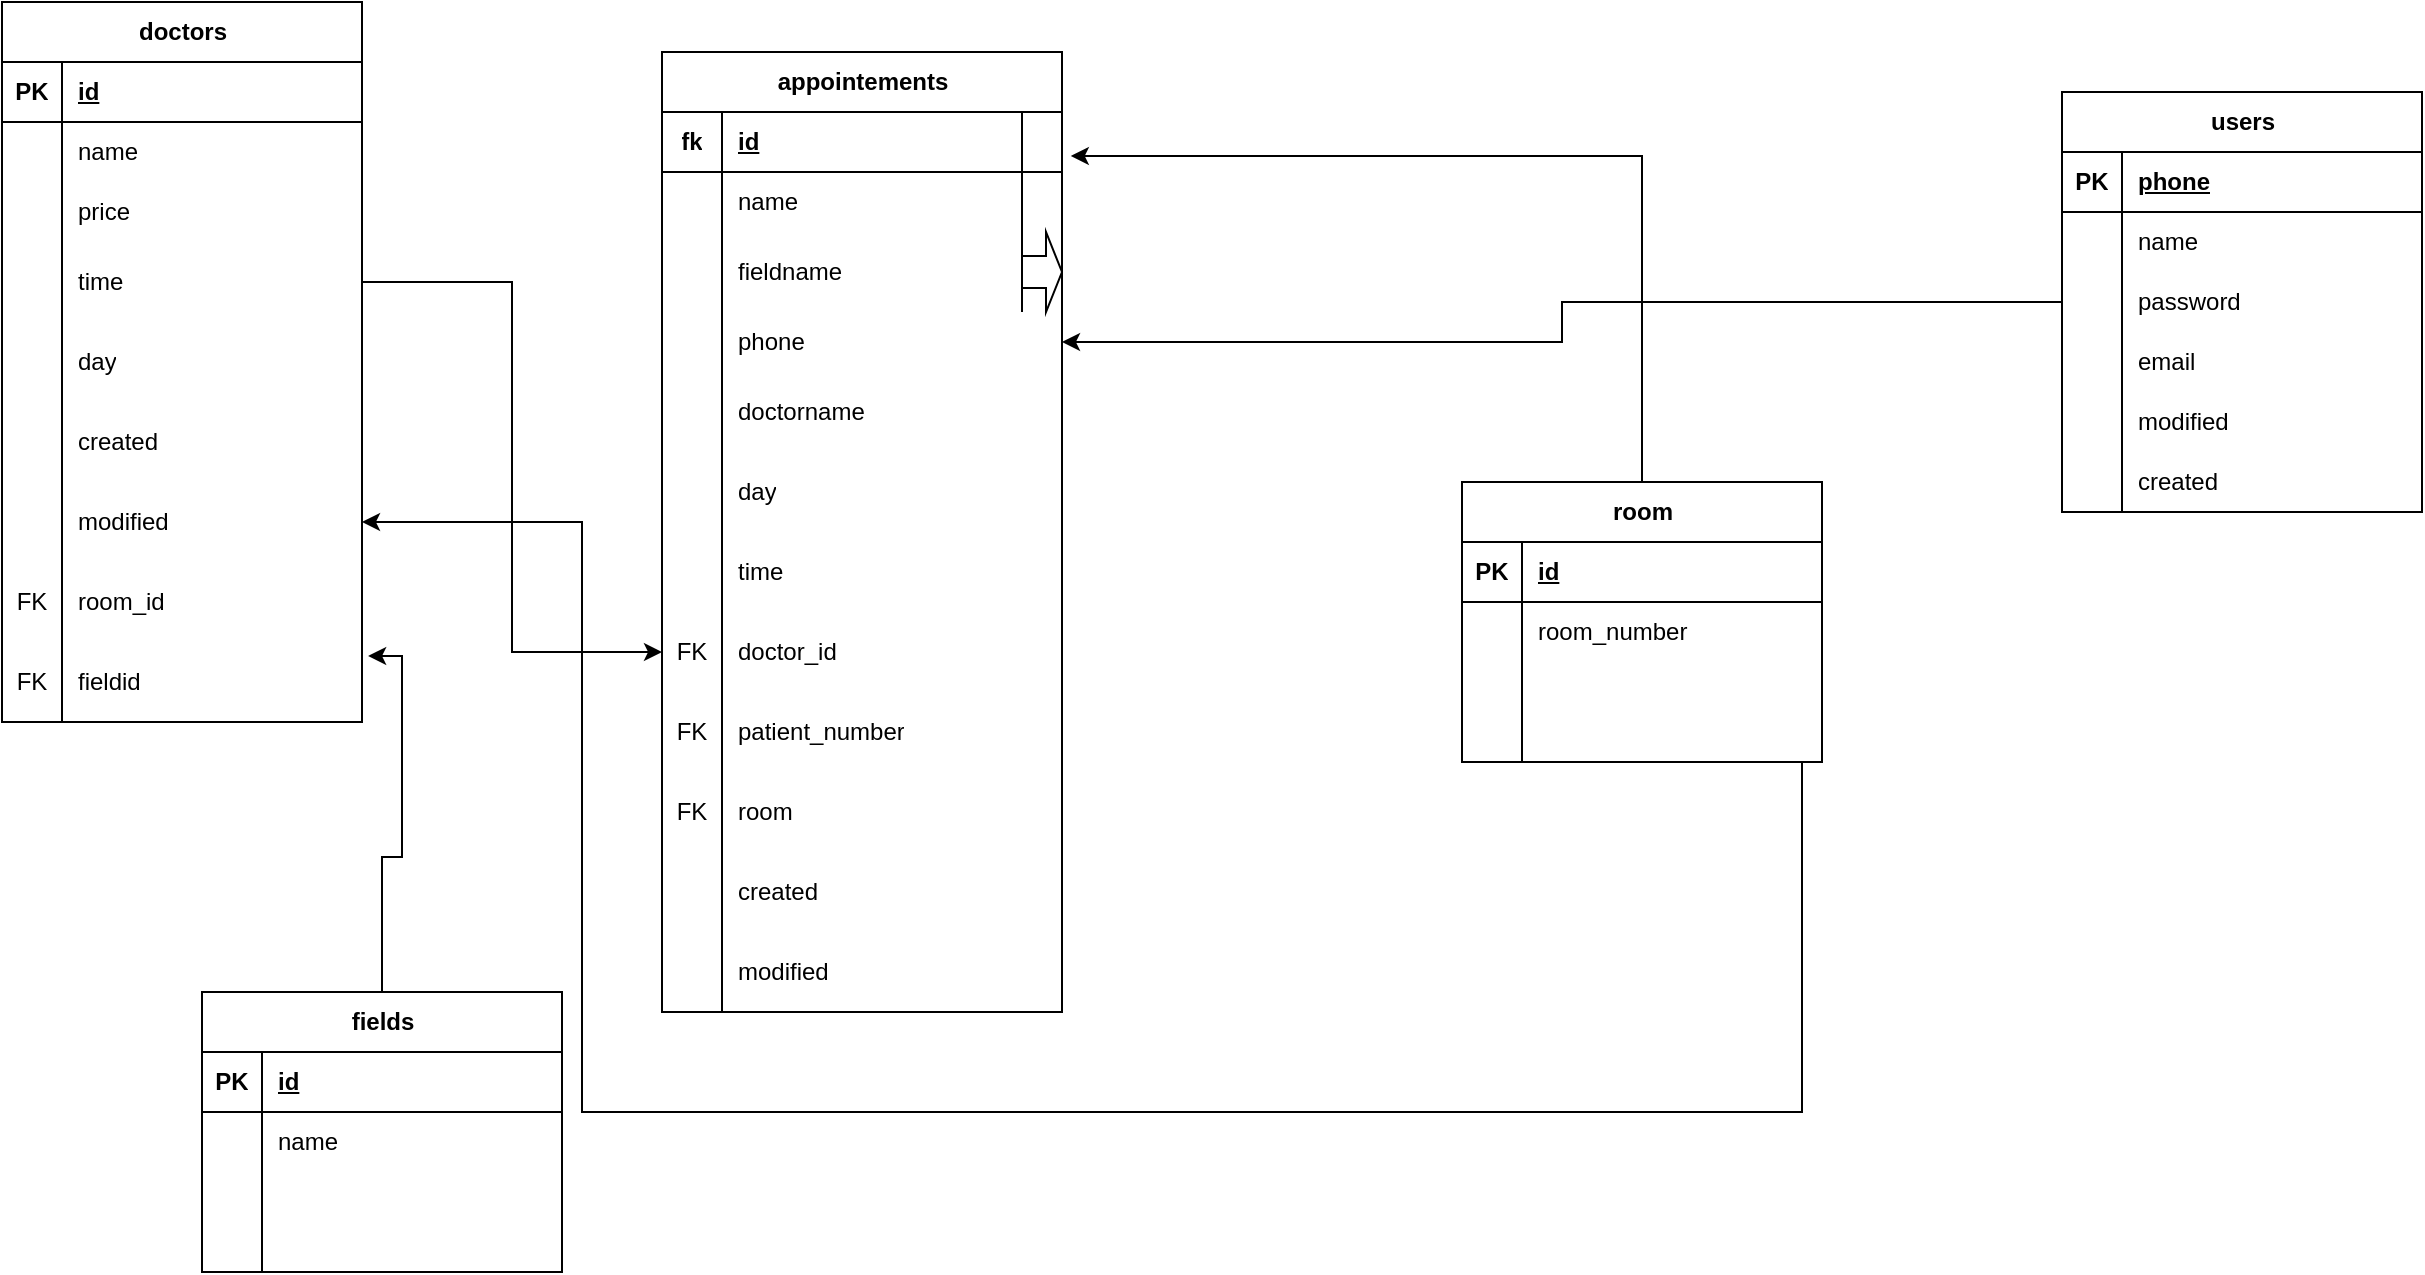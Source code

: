 <mxfile version="21.3.5" type="device">
  <diagram name="Page-1" id="BPFgBvU5uciSGNCUeT15">
    <mxGraphModel dx="2284" dy="792" grid="1" gridSize="10" guides="1" tooltips="1" connect="1" arrows="1" fold="1" page="1" pageScale="1" pageWidth="850" pageHeight="1100" math="0" shadow="0">
      <root>
        <mxCell id="0" />
        <mxCell id="1" parent="0" />
        <mxCell id="heOMLZ1UUDlmrcB64aW4-90" value="doctors" style="shape=table;startSize=30;container=1;collapsible=1;childLayout=tableLayout;fixedRows=1;rowLines=0;fontStyle=1;align=center;resizeLast=1;html=1;" parent="1" vertex="1">
          <mxGeometry x="-100" y="45" width="180" height="360" as="geometry" />
        </mxCell>
        <mxCell id="heOMLZ1UUDlmrcB64aW4-91" value="" style="shape=tableRow;horizontal=0;startSize=0;swimlaneHead=0;swimlaneBody=0;fillColor=none;collapsible=0;dropTarget=0;points=[[0,0.5],[1,0.5]];portConstraint=eastwest;top=0;left=0;right=0;bottom=1;" parent="heOMLZ1UUDlmrcB64aW4-90" vertex="1">
          <mxGeometry y="30" width="180" height="30" as="geometry" />
        </mxCell>
        <mxCell id="heOMLZ1UUDlmrcB64aW4-92" value="PK" style="shape=partialRectangle;connectable=0;fillColor=none;top=0;left=0;bottom=0;right=0;fontStyle=1;overflow=hidden;whiteSpace=wrap;html=1;" parent="heOMLZ1UUDlmrcB64aW4-91" vertex="1">
          <mxGeometry width="30" height="30" as="geometry">
            <mxRectangle width="30" height="30" as="alternateBounds" />
          </mxGeometry>
        </mxCell>
        <mxCell id="heOMLZ1UUDlmrcB64aW4-93" value="id" style="shape=partialRectangle;connectable=0;fillColor=none;top=0;left=0;bottom=0;right=0;align=left;spacingLeft=6;fontStyle=5;overflow=hidden;whiteSpace=wrap;html=1;" parent="heOMLZ1UUDlmrcB64aW4-91" vertex="1">
          <mxGeometry x="30" width="150" height="30" as="geometry">
            <mxRectangle width="150" height="30" as="alternateBounds" />
          </mxGeometry>
        </mxCell>
        <mxCell id="heOMLZ1UUDlmrcB64aW4-94" value="" style="shape=tableRow;horizontal=0;startSize=0;swimlaneHead=0;swimlaneBody=0;fillColor=none;collapsible=0;dropTarget=0;points=[[0,0.5],[1,0.5]];portConstraint=eastwest;top=0;left=0;right=0;bottom=0;" parent="heOMLZ1UUDlmrcB64aW4-90" vertex="1">
          <mxGeometry y="60" width="180" height="30" as="geometry" />
        </mxCell>
        <mxCell id="heOMLZ1UUDlmrcB64aW4-95" value="" style="shape=partialRectangle;connectable=0;fillColor=none;top=0;left=0;bottom=0;right=0;editable=1;overflow=hidden;whiteSpace=wrap;html=1;" parent="heOMLZ1UUDlmrcB64aW4-94" vertex="1">
          <mxGeometry width="30" height="30" as="geometry">
            <mxRectangle width="30" height="30" as="alternateBounds" />
          </mxGeometry>
        </mxCell>
        <mxCell id="heOMLZ1UUDlmrcB64aW4-96" value="name" style="shape=partialRectangle;connectable=0;fillColor=none;top=0;left=0;bottom=0;right=0;align=left;spacingLeft=6;overflow=hidden;whiteSpace=wrap;html=1;" parent="heOMLZ1UUDlmrcB64aW4-94" vertex="1">
          <mxGeometry x="30" width="150" height="30" as="geometry">
            <mxRectangle width="150" height="30" as="alternateBounds" />
          </mxGeometry>
        </mxCell>
        <mxCell id="heOMLZ1UUDlmrcB64aW4-97" value="" style="shape=tableRow;horizontal=0;startSize=0;swimlaneHead=0;swimlaneBody=0;fillColor=none;collapsible=0;dropTarget=0;points=[[0,0.5],[1,0.5]];portConstraint=eastwest;top=0;left=0;right=0;bottom=0;" parent="heOMLZ1UUDlmrcB64aW4-90" vertex="1">
          <mxGeometry y="90" width="180" height="30" as="geometry" />
        </mxCell>
        <mxCell id="heOMLZ1UUDlmrcB64aW4-98" value="" style="shape=partialRectangle;connectable=0;fillColor=none;top=0;left=0;bottom=0;right=0;editable=1;overflow=hidden;whiteSpace=wrap;html=1;" parent="heOMLZ1UUDlmrcB64aW4-97" vertex="1">
          <mxGeometry width="30" height="30" as="geometry">
            <mxRectangle width="30" height="30" as="alternateBounds" />
          </mxGeometry>
        </mxCell>
        <mxCell id="heOMLZ1UUDlmrcB64aW4-99" value="price" style="shape=partialRectangle;connectable=0;fillColor=none;top=0;left=0;bottom=0;right=0;align=left;spacingLeft=6;overflow=hidden;whiteSpace=wrap;html=1;" parent="heOMLZ1UUDlmrcB64aW4-97" vertex="1">
          <mxGeometry x="30" width="150" height="30" as="geometry">
            <mxRectangle width="150" height="30" as="alternateBounds" />
          </mxGeometry>
        </mxCell>
        <mxCell id="heOMLZ1UUDlmrcB64aW4-103" value="" style="shape=tableRow;horizontal=0;startSize=0;swimlaneHead=0;swimlaneBody=0;fillColor=none;collapsible=0;dropTarget=0;points=[[0,0.5],[1,0.5]];portConstraint=eastwest;top=0;left=0;right=0;bottom=0;" parent="heOMLZ1UUDlmrcB64aW4-90" vertex="1">
          <mxGeometry y="120" width="180" height="40" as="geometry" />
        </mxCell>
        <mxCell id="heOMLZ1UUDlmrcB64aW4-104" value="" style="shape=partialRectangle;connectable=0;fillColor=none;top=0;left=0;bottom=0;right=0;editable=1;overflow=hidden;whiteSpace=wrap;html=1;" parent="heOMLZ1UUDlmrcB64aW4-103" vertex="1">
          <mxGeometry width="30" height="40" as="geometry">
            <mxRectangle width="30" height="40" as="alternateBounds" />
          </mxGeometry>
        </mxCell>
        <mxCell id="heOMLZ1UUDlmrcB64aW4-105" value="time" style="shape=partialRectangle;connectable=0;fillColor=none;top=0;left=0;bottom=0;right=0;align=left;spacingLeft=6;overflow=hidden;whiteSpace=wrap;html=1;" parent="heOMLZ1UUDlmrcB64aW4-103" vertex="1">
          <mxGeometry x="30" width="150" height="40" as="geometry">
            <mxRectangle width="150" height="40" as="alternateBounds" />
          </mxGeometry>
        </mxCell>
        <mxCell id="heOMLZ1UUDlmrcB64aW4-106" value="" style="shape=tableRow;horizontal=0;startSize=0;swimlaneHead=0;swimlaneBody=0;fillColor=none;collapsible=0;dropTarget=0;points=[[0,0.5],[1,0.5]];portConstraint=eastwest;top=0;left=0;right=0;bottom=0;" parent="heOMLZ1UUDlmrcB64aW4-90" vertex="1">
          <mxGeometry y="160" width="180" height="40" as="geometry" />
        </mxCell>
        <mxCell id="heOMLZ1UUDlmrcB64aW4-107" value="" style="shape=partialRectangle;connectable=0;fillColor=none;top=0;left=0;bottom=0;right=0;editable=1;overflow=hidden;whiteSpace=wrap;html=1;" parent="heOMLZ1UUDlmrcB64aW4-106" vertex="1">
          <mxGeometry width="30" height="40" as="geometry">
            <mxRectangle width="30" height="40" as="alternateBounds" />
          </mxGeometry>
        </mxCell>
        <mxCell id="heOMLZ1UUDlmrcB64aW4-108" value="day" style="shape=partialRectangle;connectable=0;fillColor=none;top=0;left=0;bottom=0;right=0;align=left;spacingLeft=6;overflow=hidden;whiteSpace=wrap;html=1;" parent="heOMLZ1UUDlmrcB64aW4-106" vertex="1">
          <mxGeometry x="30" width="150" height="40" as="geometry">
            <mxRectangle width="150" height="40" as="alternateBounds" />
          </mxGeometry>
        </mxCell>
        <mxCell id="heOMLZ1UUDlmrcB64aW4-109" value="" style="shape=tableRow;horizontal=0;startSize=0;swimlaneHead=0;swimlaneBody=0;fillColor=none;collapsible=0;dropTarget=0;points=[[0,0.5],[1,0.5]];portConstraint=eastwest;top=0;left=0;right=0;bottom=0;" parent="heOMLZ1UUDlmrcB64aW4-90" vertex="1">
          <mxGeometry y="200" width="180" height="40" as="geometry" />
        </mxCell>
        <mxCell id="heOMLZ1UUDlmrcB64aW4-110" value="" style="shape=partialRectangle;connectable=0;fillColor=none;top=0;left=0;bottom=0;right=0;editable=1;overflow=hidden;whiteSpace=wrap;html=1;" parent="heOMLZ1UUDlmrcB64aW4-109" vertex="1">
          <mxGeometry width="30" height="40" as="geometry">
            <mxRectangle width="30" height="40" as="alternateBounds" />
          </mxGeometry>
        </mxCell>
        <mxCell id="heOMLZ1UUDlmrcB64aW4-111" value="created" style="shape=partialRectangle;connectable=0;fillColor=none;top=0;left=0;bottom=0;right=0;align=left;spacingLeft=6;overflow=hidden;whiteSpace=wrap;html=1;" parent="heOMLZ1UUDlmrcB64aW4-109" vertex="1">
          <mxGeometry x="30" width="150" height="40" as="geometry">
            <mxRectangle width="150" height="40" as="alternateBounds" />
          </mxGeometry>
        </mxCell>
        <mxCell id="heOMLZ1UUDlmrcB64aW4-112" value="" style="shape=tableRow;horizontal=0;startSize=0;swimlaneHead=0;swimlaneBody=0;fillColor=none;collapsible=0;dropTarget=0;points=[[0,0.5],[1,0.5]];portConstraint=eastwest;top=0;left=0;right=0;bottom=0;" parent="heOMLZ1UUDlmrcB64aW4-90" vertex="1">
          <mxGeometry y="240" width="180" height="40" as="geometry" />
        </mxCell>
        <mxCell id="heOMLZ1UUDlmrcB64aW4-113" value="" style="shape=partialRectangle;connectable=0;fillColor=none;top=0;left=0;bottom=0;right=0;editable=1;overflow=hidden;whiteSpace=wrap;html=1;" parent="heOMLZ1UUDlmrcB64aW4-112" vertex="1">
          <mxGeometry width="30" height="40" as="geometry">
            <mxRectangle width="30" height="40" as="alternateBounds" />
          </mxGeometry>
        </mxCell>
        <mxCell id="heOMLZ1UUDlmrcB64aW4-114" value="modified" style="shape=partialRectangle;connectable=0;fillColor=none;top=0;left=0;bottom=0;right=0;align=left;spacingLeft=6;overflow=hidden;whiteSpace=wrap;html=1;" parent="heOMLZ1UUDlmrcB64aW4-112" vertex="1">
          <mxGeometry x="30" width="150" height="40" as="geometry">
            <mxRectangle width="150" height="40" as="alternateBounds" />
          </mxGeometry>
        </mxCell>
        <mxCell id="heOMLZ1UUDlmrcB64aW4-115" value="" style="shape=tableRow;horizontal=0;startSize=0;swimlaneHead=0;swimlaneBody=0;fillColor=none;collapsible=0;dropTarget=0;points=[[0,0.5],[1,0.5]];portConstraint=eastwest;top=0;left=0;right=0;bottom=0;" parent="heOMLZ1UUDlmrcB64aW4-90" vertex="1">
          <mxGeometry y="280" width="180" height="40" as="geometry" />
        </mxCell>
        <mxCell id="heOMLZ1UUDlmrcB64aW4-116" value="FK" style="shape=partialRectangle;connectable=0;fillColor=none;top=0;left=0;bottom=0;right=0;editable=1;overflow=hidden;whiteSpace=wrap;html=1;" parent="heOMLZ1UUDlmrcB64aW4-115" vertex="1">
          <mxGeometry width="30" height="40" as="geometry">
            <mxRectangle width="30" height="40" as="alternateBounds" />
          </mxGeometry>
        </mxCell>
        <mxCell id="heOMLZ1UUDlmrcB64aW4-117" value="room_id" style="shape=partialRectangle;connectable=0;fillColor=none;top=0;left=0;bottom=0;right=0;align=left;spacingLeft=6;overflow=hidden;whiteSpace=wrap;html=1;" parent="heOMLZ1UUDlmrcB64aW4-115" vertex="1">
          <mxGeometry x="30" width="150" height="40" as="geometry">
            <mxRectangle width="150" height="40" as="alternateBounds" />
          </mxGeometry>
        </mxCell>
        <mxCell id="heOMLZ1UUDlmrcB64aW4-100" value="" style="shape=tableRow;horizontal=0;startSize=0;swimlaneHead=0;swimlaneBody=0;fillColor=none;collapsible=0;dropTarget=0;points=[[0,0.5],[1,0.5]];portConstraint=eastwest;top=0;left=0;right=0;bottom=0;" parent="heOMLZ1UUDlmrcB64aW4-90" vertex="1">
          <mxGeometry y="320" width="180" height="40" as="geometry" />
        </mxCell>
        <mxCell id="heOMLZ1UUDlmrcB64aW4-101" value="FK" style="shape=partialRectangle;connectable=0;fillColor=none;top=0;left=0;bottom=0;right=0;editable=1;overflow=hidden;whiteSpace=wrap;html=1;" parent="heOMLZ1UUDlmrcB64aW4-100" vertex="1">
          <mxGeometry width="30" height="40" as="geometry">
            <mxRectangle width="30" height="40" as="alternateBounds" />
          </mxGeometry>
        </mxCell>
        <mxCell id="heOMLZ1UUDlmrcB64aW4-102" value="fieldid" style="shape=partialRectangle;connectable=0;fillColor=none;top=0;left=0;bottom=0;right=0;align=left;spacingLeft=6;overflow=hidden;whiteSpace=wrap;html=1;" parent="heOMLZ1UUDlmrcB64aW4-100" vertex="1">
          <mxGeometry x="30" width="150" height="40" as="geometry">
            <mxRectangle width="150" height="40" as="alternateBounds" />
          </mxGeometry>
        </mxCell>
        <mxCell id="heOMLZ1UUDlmrcB64aW4-119" value="appointements" style="shape=table;startSize=30;container=1;collapsible=1;childLayout=tableLayout;fixedRows=1;rowLines=0;fontStyle=1;align=center;resizeLast=1;html=1;" parent="1" vertex="1">
          <mxGeometry x="230" y="70" width="200" height="480" as="geometry" />
        </mxCell>
        <mxCell id="heOMLZ1UUDlmrcB64aW4-120" value="" style="shape=tableRow;horizontal=0;startSize=0;swimlaneHead=0;swimlaneBody=0;fillColor=none;collapsible=0;dropTarget=0;points=[[0,0.5],[1,0.5]];portConstraint=eastwest;top=0;left=0;right=0;bottom=1;" parent="heOMLZ1UUDlmrcB64aW4-119" vertex="1">
          <mxGeometry y="30" width="200" height="30" as="geometry" />
        </mxCell>
        <mxCell id="heOMLZ1UUDlmrcB64aW4-121" value="fk" style="shape=partialRectangle;connectable=0;fillColor=none;top=0;left=0;bottom=0;right=0;fontStyle=1;overflow=hidden;whiteSpace=wrap;html=1;" parent="heOMLZ1UUDlmrcB64aW4-120" vertex="1">
          <mxGeometry width="30" height="30" as="geometry">
            <mxRectangle width="30" height="30" as="alternateBounds" />
          </mxGeometry>
        </mxCell>
        <mxCell id="heOMLZ1UUDlmrcB64aW4-122" value="id" style="shape=partialRectangle;connectable=0;fillColor=none;top=0;left=0;bottom=0;right=0;align=left;spacingLeft=6;fontStyle=5;overflow=hidden;whiteSpace=wrap;html=1;" parent="heOMLZ1UUDlmrcB64aW4-120" vertex="1">
          <mxGeometry x="30" width="170" height="30" as="geometry">
            <mxRectangle width="170" height="30" as="alternateBounds" />
          </mxGeometry>
        </mxCell>
        <mxCell id="heOMLZ1UUDlmrcB64aW4-123" value="" style="shape=tableRow;horizontal=0;startSize=0;swimlaneHead=0;swimlaneBody=0;fillColor=none;collapsible=0;dropTarget=0;points=[[0,0.5],[1,0.5]];portConstraint=eastwest;top=0;left=0;right=0;bottom=0;" parent="heOMLZ1UUDlmrcB64aW4-119" vertex="1">
          <mxGeometry y="60" width="200" height="30" as="geometry" />
        </mxCell>
        <mxCell id="heOMLZ1UUDlmrcB64aW4-124" value="" style="shape=partialRectangle;connectable=0;fillColor=none;top=0;left=0;bottom=0;right=0;editable=1;overflow=hidden;whiteSpace=wrap;html=1;" parent="heOMLZ1UUDlmrcB64aW4-123" vertex="1">
          <mxGeometry width="30" height="30" as="geometry">
            <mxRectangle width="30" height="30" as="alternateBounds" />
          </mxGeometry>
        </mxCell>
        <mxCell id="heOMLZ1UUDlmrcB64aW4-125" value="name" style="shape=partialRectangle;connectable=0;fillColor=none;top=0;left=0;bottom=0;right=0;align=left;spacingLeft=6;overflow=hidden;whiteSpace=wrap;html=1;" parent="heOMLZ1UUDlmrcB64aW4-123" vertex="1">
          <mxGeometry x="30" width="170" height="30" as="geometry">
            <mxRectangle width="170" height="30" as="alternateBounds" />
          </mxGeometry>
        </mxCell>
        <mxCell id="heOMLZ1UUDlmrcB64aW4-132" value="" style="shape=tableRow;horizontal=0;startSize=0;swimlaneHead=0;swimlaneBody=0;fillColor=none;collapsible=0;dropTarget=0;points=[[0,0.5],[1,0.5]];portConstraint=eastwest;top=0;left=0;right=0;bottom=0;" parent="heOMLZ1UUDlmrcB64aW4-119" vertex="1">
          <mxGeometry y="90" width="200" height="40" as="geometry" />
        </mxCell>
        <mxCell id="heOMLZ1UUDlmrcB64aW4-133" value="" style="shape=partialRectangle;connectable=0;fillColor=none;top=0;left=0;bottom=0;right=0;editable=1;overflow=hidden;whiteSpace=wrap;html=1;" parent="heOMLZ1UUDlmrcB64aW4-132" vertex="1">
          <mxGeometry width="30" height="40" as="geometry">
            <mxRectangle width="30" height="40" as="alternateBounds" />
          </mxGeometry>
        </mxCell>
        <mxCell id="heOMLZ1UUDlmrcB64aW4-134" value="fieldname" style="shape=partialRectangle;connectable=0;fillColor=none;top=0;left=0;bottom=0;right=0;align=left;spacingLeft=6;overflow=hidden;whiteSpace=wrap;html=1;" parent="heOMLZ1UUDlmrcB64aW4-132" vertex="1">
          <mxGeometry x="30" width="150" height="40" as="geometry">
            <mxRectangle width="150" height="40" as="alternateBounds" />
          </mxGeometry>
        </mxCell>
        <mxCell id="tuMubCUFf28XSEhPHcNj-6" value="" style="shape=singleArrow;whiteSpace=wrap;html=1;arrowWidth=0.4;arrowSize=0.4;startSize=30;fontStyle=1;" vertex="1" parent="heOMLZ1UUDlmrcB64aW4-132">
          <mxGeometry x="180" width="20" height="40" as="geometry">
            <mxRectangle width="20" height="40" as="alternateBounds" />
          </mxGeometry>
        </mxCell>
        <mxCell id="heOMLZ1UUDlmrcB64aW4-126" value="" style="shape=tableRow;horizontal=0;startSize=0;swimlaneHead=0;swimlaneBody=0;fillColor=none;collapsible=0;dropTarget=0;points=[[0,0.5],[1,0.5]];portConstraint=eastwest;top=0;left=0;right=0;bottom=0;" parent="heOMLZ1UUDlmrcB64aW4-119" vertex="1">
          <mxGeometry y="130" width="200" height="30" as="geometry" />
        </mxCell>
        <mxCell id="heOMLZ1UUDlmrcB64aW4-127" value="" style="shape=partialRectangle;connectable=0;fillColor=none;top=0;left=0;bottom=0;right=0;editable=1;overflow=hidden;whiteSpace=wrap;html=1;" parent="heOMLZ1UUDlmrcB64aW4-126" vertex="1">
          <mxGeometry width="30" height="30" as="geometry">
            <mxRectangle width="30" height="30" as="alternateBounds" />
          </mxGeometry>
        </mxCell>
        <mxCell id="heOMLZ1UUDlmrcB64aW4-128" value="phone" style="shape=partialRectangle;connectable=0;fillColor=none;top=0;left=0;bottom=0;right=0;align=left;spacingLeft=6;overflow=hidden;whiteSpace=wrap;html=1;" parent="heOMLZ1UUDlmrcB64aW4-126" vertex="1">
          <mxGeometry x="30" width="170" height="30" as="geometry">
            <mxRectangle width="170" height="30" as="alternateBounds" />
          </mxGeometry>
        </mxCell>
        <mxCell id="heOMLZ1UUDlmrcB64aW4-129" value="" style="shape=tableRow;horizontal=0;startSize=0;swimlaneHead=0;swimlaneBody=0;fillColor=none;collapsible=0;dropTarget=0;points=[[0,0.5],[1,0.5]];portConstraint=eastwest;top=0;left=0;right=0;bottom=0;" parent="heOMLZ1UUDlmrcB64aW4-119" vertex="1">
          <mxGeometry y="160" width="200" height="40" as="geometry" />
        </mxCell>
        <mxCell id="heOMLZ1UUDlmrcB64aW4-130" value="" style="shape=partialRectangle;connectable=0;fillColor=none;top=0;left=0;bottom=0;right=0;editable=1;overflow=hidden;whiteSpace=wrap;html=1;" parent="heOMLZ1UUDlmrcB64aW4-129" vertex="1">
          <mxGeometry width="30" height="40" as="geometry">
            <mxRectangle width="30" height="40" as="alternateBounds" />
          </mxGeometry>
        </mxCell>
        <mxCell id="heOMLZ1UUDlmrcB64aW4-131" value="doctorname" style="shape=partialRectangle;connectable=0;fillColor=none;top=0;left=0;bottom=0;right=0;align=left;spacingLeft=6;overflow=hidden;whiteSpace=wrap;html=1;" parent="heOMLZ1UUDlmrcB64aW4-129" vertex="1">
          <mxGeometry x="30" width="170" height="40" as="geometry">
            <mxRectangle width="170" height="40" as="alternateBounds" />
          </mxGeometry>
        </mxCell>
        <mxCell id="heOMLZ1UUDlmrcB64aW4-135" value="" style="shape=tableRow;horizontal=0;startSize=0;swimlaneHead=0;swimlaneBody=0;fillColor=none;collapsible=0;dropTarget=0;points=[[0,0.5],[1,0.5]];portConstraint=eastwest;top=0;left=0;right=0;bottom=0;" parent="heOMLZ1UUDlmrcB64aW4-119" vertex="1">
          <mxGeometry y="200" width="200" height="40" as="geometry" />
        </mxCell>
        <mxCell id="heOMLZ1UUDlmrcB64aW4-136" value="" style="shape=partialRectangle;connectable=0;fillColor=none;top=0;left=0;bottom=0;right=0;editable=1;overflow=hidden;whiteSpace=wrap;html=1;" parent="heOMLZ1UUDlmrcB64aW4-135" vertex="1">
          <mxGeometry width="30" height="40" as="geometry">
            <mxRectangle width="30" height="40" as="alternateBounds" />
          </mxGeometry>
        </mxCell>
        <mxCell id="heOMLZ1UUDlmrcB64aW4-137" value="day" style="shape=partialRectangle;connectable=0;fillColor=none;top=0;left=0;bottom=0;right=0;align=left;spacingLeft=6;overflow=hidden;whiteSpace=wrap;html=1;" parent="heOMLZ1UUDlmrcB64aW4-135" vertex="1">
          <mxGeometry x="30" width="170" height="40" as="geometry">
            <mxRectangle width="170" height="40" as="alternateBounds" />
          </mxGeometry>
        </mxCell>
        <mxCell id="heOMLZ1UUDlmrcB64aW4-138" value="" style="shape=tableRow;horizontal=0;startSize=0;swimlaneHead=0;swimlaneBody=0;fillColor=none;collapsible=0;dropTarget=0;points=[[0,0.5],[1,0.5]];portConstraint=eastwest;top=0;left=0;right=0;bottom=0;" parent="heOMLZ1UUDlmrcB64aW4-119" vertex="1">
          <mxGeometry y="240" width="200" height="40" as="geometry" />
        </mxCell>
        <mxCell id="heOMLZ1UUDlmrcB64aW4-139" value="" style="shape=partialRectangle;connectable=0;fillColor=none;top=0;left=0;bottom=0;right=0;editable=1;overflow=hidden;whiteSpace=wrap;html=1;" parent="heOMLZ1UUDlmrcB64aW4-138" vertex="1">
          <mxGeometry width="30" height="40" as="geometry">
            <mxRectangle width="30" height="40" as="alternateBounds" />
          </mxGeometry>
        </mxCell>
        <mxCell id="heOMLZ1UUDlmrcB64aW4-140" value="time" style="shape=partialRectangle;connectable=0;fillColor=none;top=0;left=0;bottom=0;right=0;align=left;spacingLeft=6;overflow=hidden;whiteSpace=wrap;html=1;" parent="heOMLZ1UUDlmrcB64aW4-138" vertex="1">
          <mxGeometry x="30" width="170" height="40" as="geometry">
            <mxRectangle width="170" height="40" as="alternateBounds" />
          </mxGeometry>
        </mxCell>
        <mxCell id="heOMLZ1UUDlmrcB64aW4-141" value="" style="shape=tableRow;horizontal=0;startSize=0;swimlaneHead=0;swimlaneBody=0;fillColor=none;collapsible=0;dropTarget=0;points=[[0,0.5],[1,0.5]];portConstraint=eastwest;top=0;left=0;right=0;bottom=0;" parent="heOMLZ1UUDlmrcB64aW4-119" vertex="1">
          <mxGeometry y="280" width="200" height="40" as="geometry" />
        </mxCell>
        <mxCell id="heOMLZ1UUDlmrcB64aW4-142" value="FK" style="shape=partialRectangle;connectable=0;fillColor=none;top=0;left=0;bottom=0;right=0;editable=1;overflow=hidden;whiteSpace=wrap;html=1;" parent="heOMLZ1UUDlmrcB64aW4-141" vertex="1">
          <mxGeometry width="30" height="40" as="geometry">
            <mxRectangle width="30" height="40" as="alternateBounds" />
          </mxGeometry>
        </mxCell>
        <mxCell id="heOMLZ1UUDlmrcB64aW4-143" value="doctor_id" style="shape=partialRectangle;connectable=0;fillColor=none;top=0;left=0;bottom=0;right=0;align=left;spacingLeft=6;overflow=hidden;whiteSpace=wrap;html=1;" parent="heOMLZ1UUDlmrcB64aW4-141" vertex="1">
          <mxGeometry x="30" width="170" height="40" as="geometry">
            <mxRectangle width="170" height="40" as="alternateBounds" />
          </mxGeometry>
        </mxCell>
        <mxCell id="heOMLZ1UUDlmrcB64aW4-147" value="" style="shape=tableRow;horizontal=0;startSize=0;swimlaneHead=0;swimlaneBody=0;fillColor=none;collapsible=0;dropTarget=0;points=[[0,0.5],[1,0.5]];portConstraint=eastwest;top=0;left=0;right=0;bottom=0;" parent="heOMLZ1UUDlmrcB64aW4-119" vertex="1">
          <mxGeometry y="320" width="200" height="40" as="geometry" />
        </mxCell>
        <mxCell id="heOMLZ1UUDlmrcB64aW4-148" value="FK" style="shape=partialRectangle;connectable=0;fillColor=none;top=0;left=0;bottom=0;right=0;editable=1;overflow=hidden;whiteSpace=wrap;html=1;" parent="heOMLZ1UUDlmrcB64aW4-147" vertex="1">
          <mxGeometry width="30" height="40" as="geometry">
            <mxRectangle width="30" height="40" as="alternateBounds" />
          </mxGeometry>
        </mxCell>
        <mxCell id="heOMLZ1UUDlmrcB64aW4-149" value="patient_number" style="shape=partialRectangle;connectable=0;fillColor=none;top=0;left=0;bottom=0;right=0;align=left;spacingLeft=6;overflow=hidden;whiteSpace=wrap;html=1;" parent="heOMLZ1UUDlmrcB64aW4-147" vertex="1">
          <mxGeometry x="30" width="170" height="40" as="geometry">
            <mxRectangle width="170" height="40" as="alternateBounds" />
          </mxGeometry>
        </mxCell>
        <mxCell id="heOMLZ1UUDlmrcB64aW4-150" value="" style="shape=tableRow;horizontal=0;startSize=0;swimlaneHead=0;swimlaneBody=0;fillColor=none;collapsible=0;dropTarget=0;points=[[0,0.5],[1,0.5]];portConstraint=eastwest;top=0;left=0;right=0;bottom=0;" parent="heOMLZ1UUDlmrcB64aW4-119" vertex="1">
          <mxGeometry y="360" width="200" height="40" as="geometry" />
        </mxCell>
        <mxCell id="heOMLZ1UUDlmrcB64aW4-151" value="FK" style="shape=partialRectangle;connectable=0;fillColor=none;top=0;left=0;bottom=0;right=0;editable=1;overflow=hidden;whiteSpace=wrap;html=1;" parent="heOMLZ1UUDlmrcB64aW4-150" vertex="1">
          <mxGeometry width="30" height="40" as="geometry">
            <mxRectangle width="30" height="40" as="alternateBounds" />
          </mxGeometry>
        </mxCell>
        <mxCell id="heOMLZ1UUDlmrcB64aW4-152" value="room" style="shape=partialRectangle;connectable=0;fillColor=none;top=0;left=0;bottom=0;right=0;align=left;spacingLeft=6;overflow=hidden;whiteSpace=wrap;html=1;" parent="heOMLZ1UUDlmrcB64aW4-150" vertex="1">
          <mxGeometry x="30" width="170" height="40" as="geometry">
            <mxRectangle width="170" height="40" as="alternateBounds" />
          </mxGeometry>
        </mxCell>
        <mxCell id="heOMLZ1UUDlmrcB64aW4-153" value="" style="shape=tableRow;horizontal=0;startSize=0;swimlaneHead=0;swimlaneBody=0;fillColor=none;collapsible=0;dropTarget=0;points=[[0,0.5],[1,0.5]];portConstraint=eastwest;top=0;left=0;right=0;bottom=0;" parent="heOMLZ1UUDlmrcB64aW4-119" vertex="1">
          <mxGeometry y="400" width="200" height="40" as="geometry" />
        </mxCell>
        <mxCell id="heOMLZ1UUDlmrcB64aW4-154" value="&amp;nbsp;" style="shape=partialRectangle;connectable=0;fillColor=none;top=0;left=0;bottom=0;right=0;editable=1;overflow=hidden;whiteSpace=wrap;html=1;" parent="heOMLZ1UUDlmrcB64aW4-153" vertex="1">
          <mxGeometry width="30" height="40" as="geometry">
            <mxRectangle width="30" height="40" as="alternateBounds" />
          </mxGeometry>
        </mxCell>
        <mxCell id="heOMLZ1UUDlmrcB64aW4-155" value="created" style="shape=partialRectangle;connectable=0;fillColor=none;top=0;left=0;bottom=0;right=0;align=left;spacingLeft=6;overflow=hidden;whiteSpace=wrap;html=1;" parent="heOMLZ1UUDlmrcB64aW4-153" vertex="1">
          <mxGeometry x="30" width="170" height="40" as="geometry">
            <mxRectangle width="170" height="40" as="alternateBounds" />
          </mxGeometry>
        </mxCell>
        <mxCell id="heOMLZ1UUDlmrcB64aW4-144" value="" style="shape=tableRow;horizontal=0;startSize=0;swimlaneHead=0;swimlaneBody=0;fillColor=none;collapsible=0;dropTarget=0;points=[[0,0.5],[1,0.5]];portConstraint=eastwest;top=0;left=0;right=0;bottom=0;" parent="heOMLZ1UUDlmrcB64aW4-119" vertex="1">
          <mxGeometry y="440" width="200" height="40" as="geometry" />
        </mxCell>
        <mxCell id="heOMLZ1UUDlmrcB64aW4-145" value="&amp;nbsp;" style="shape=partialRectangle;connectable=0;fillColor=none;top=0;left=0;bottom=0;right=0;editable=1;overflow=hidden;whiteSpace=wrap;html=1;" parent="heOMLZ1UUDlmrcB64aW4-144" vertex="1">
          <mxGeometry width="30" height="40" as="geometry">
            <mxRectangle width="30" height="40" as="alternateBounds" />
          </mxGeometry>
        </mxCell>
        <mxCell id="heOMLZ1UUDlmrcB64aW4-146" value="modified" style="shape=partialRectangle;connectable=0;fillColor=none;top=0;left=0;bottom=0;right=0;align=left;spacingLeft=6;overflow=hidden;whiteSpace=wrap;html=1;" parent="heOMLZ1UUDlmrcB64aW4-144" vertex="1">
          <mxGeometry x="30" width="170" height="40" as="geometry">
            <mxRectangle width="170" height="40" as="alternateBounds" />
          </mxGeometry>
        </mxCell>
        <mxCell id="tuMubCUFf28XSEhPHcNj-4" value="" style="edgeStyle=orthogonalEdgeStyle;rounded=0;orthogonalLoop=1;jettySize=auto;html=1;entryX=1.022;entryY=0.733;entryDx=0;entryDy=0;entryPerimeter=0;" edge="1" parent="1" source="heOMLZ1UUDlmrcB64aW4-156" target="heOMLZ1UUDlmrcB64aW4-120">
          <mxGeometry relative="1" as="geometry">
            <mxPoint x="520" y="-50" as="targetPoint" />
          </mxGeometry>
        </mxCell>
        <mxCell id="tuMubCUFf28XSEhPHcNj-25" style="edgeStyle=orthogonalEdgeStyle;rounded=0;orthogonalLoop=1;jettySize=auto;html=1;entryX=1;entryY=0.5;entryDx=0;entryDy=0;" edge="1" parent="1" source="heOMLZ1UUDlmrcB64aW4-156" target="heOMLZ1UUDlmrcB64aW4-112">
          <mxGeometry relative="1" as="geometry">
            <Array as="points">
              <mxPoint x="800" y="600" />
              <mxPoint x="190" y="600" />
            </Array>
          </mxGeometry>
        </mxCell>
        <mxCell id="heOMLZ1UUDlmrcB64aW4-156" value="room" style="shape=table;startSize=30;container=1;collapsible=1;childLayout=tableLayout;fixedRows=1;rowLines=0;fontStyle=1;align=center;resizeLast=1;html=1;" parent="1" vertex="1">
          <mxGeometry x="630" y="285" width="180" height="140" as="geometry" />
        </mxCell>
        <mxCell id="heOMLZ1UUDlmrcB64aW4-157" value="" style="shape=tableRow;horizontal=0;startSize=0;swimlaneHead=0;swimlaneBody=0;fillColor=none;collapsible=0;dropTarget=0;points=[[0,0.5],[1,0.5]];portConstraint=eastwest;top=0;left=0;right=0;bottom=1;" parent="heOMLZ1UUDlmrcB64aW4-156" vertex="1">
          <mxGeometry y="30" width="180" height="30" as="geometry" />
        </mxCell>
        <mxCell id="heOMLZ1UUDlmrcB64aW4-158" value="PK" style="shape=partialRectangle;connectable=0;fillColor=none;top=0;left=0;bottom=0;right=0;fontStyle=1;overflow=hidden;whiteSpace=wrap;html=1;" parent="heOMLZ1UUDlmrcB64aW4-157" vertex="1">
          <mxGeometry width="30" height="30" as="geometry">
            <mxRectangle width="30" height="30" as="alternateBounds" />
          </mxGeometry>
        </mxCell>
        <mxCell id="heOMLZ1UUDlmrcB64aW4-159" value="id" style="shape=partialRectangle;connectable=0;fillColor=none;top=0;left=0;bottom=0;right=0;align=left;spacingLeft=6;fontStyle=5;overflow=hidden;whiteSpace=wrap;html=1;" parent="heOMLZ1UUDlmrcB64aW4-157" vertex="1">
          <mxGeometry x="30" width="150" height="30" as="geometry">
            <mxRectangle width="150" height="30" as="alternateBounds" />
          </mxGeometry>
        </mxCell>
        <mxCell id="heOMLZ1UUDlmrcB64aW4-160" value="" style="shape=tableRow;horizontal=0;startSize=0;swimlaneHead=0;swimlaneBody=0;fillColor=none;collapsible=0;dropTarget=0;points=[[0,0.5],[1,0.5]];portConstraint=eastwest;top=0;left=0;right=0;bottom=0;" parent="heOMLZ1UUDlmrcB64aW4-156" vertex="1">
          <mxGeometry y="60" width="180" height="30" as="geometry" />
        </mxCell>
        <mxCell id="heOMLZ1UUDlmrcB64aW4-161" value="" style="shape=partialRectangle;connectable=0;fillColor=none;top=0;left=0;bottom=0;right=0;editable=1;overflow=hidden;whiteSpace=wrap;html=1;" parent="heOMLZ1UUDlmrcB64aW4-160" vertex="1">
          <mxGeometry width="30" height="30" as="geometry">
            <mxRectangle width="30" height="30" as="alternateBounds" />
          </mxGeometry>
        </mxCell>
        <mxCell id="heOMLZ1UUDlmrcB64aW4-162" value="room_number" style="shape=partialRectangle;connectable=0;fillColor=none;top=0;left=0;bottom=0;right=0;align=left;spacingLeft=6;overflow=hidden;whiteSpace=wrap;html=1;" parent="heOMLZ1UUDlmrcB64aW4-160" vertex="1">
          <mxGeometry x="30" width="150" height="30" as="geometry">
            <mxRectangle width="150" height="30" as="alternateBounds" />
          </mxGeometry>
        </mxCell>
        <mxCell id="heOMLZ1UUDlmrcB64aW4-163" value="" style="shape=tableRow;horizontal=0;startSize=0;swimlaneHead=0;swimlaneBody=0;fillColor=none;collapsible=0;dropTarget=0;points=[[0,0.5],[1,0.5]];portConstraint=eastwest;top=0;left=0;right=0;bottom=0;" parent="heOMLZ1UUDlmrcB64aW4-156" vertex="1">
          <mxGeometry y="90" width="180" height="30" as="geometry" />
        </mxCell>
        <mxCell id="heOMLZ1UUDlmrcB64aW4-164" value="" style="shape=partialRectangle;connectable=0;fillColor=none;top=0;left=0;bottom=0;right=0;editable=1;overflow=hidden;whiteSpace=wrap;html=1;" parent="heOMLZ1UUDlmrcB64aW4-163" vertex="1">
          <mxGeometry width="30" height="30" as="geometry">
            <mxRectangle width="30" height="30" as="alternateBounds" />
          </mxGeometry>
        </mxCell>
        <mxCell id="heOMLZ1UUDlmrcB64aW4-165" value="" style="shape=partialRectangle;connectable=0;fillColor=none;top=0;left=0;bottom=0;right=0;align=left;spacingLeft=6;overflow=hidden;whiteSpace=wrap;html=1;" parent="heOMLZ1UUDlmrcB64aW4-163" vertex="1">
          <mxGeometry x="30" width="150" height="30" as="geometry">
            <mxRectangle width="150" height="30" as="alternateBounds" />
          </mxGeometry>
        </mxCell>
        <mxCell id="heOMLZ1UUDlmrcB64aW4-166" value="" style="shape=tableRow;horizontal=0;startSize=0;swimlaneHead=0;swimlaneBody=0;fillColor=none;collapsible=0;dropTarget=0;points=[[0,0.5],[1,0.5]];portConstraint=eastwest;top=0;left=0;right=0;bottom=0;" parent="heOMLZ1UUDlmrcB64aW4-156" vertex="1">
          <mxGeometry y="120" width="180" height="20" as="geometry" />
        </mxCell>
        <mxCell id="heOMLZ1UUDlmrcB64aW4-167" value="" style="shape=partialRectangle;connectable=0;fillColor=none;top=0;left=0;bottom=0;right=0;editable=1;overflow=hidden;whiteSpace=wrap;html=1;" parent="heOMLZ1UUDlmrcB64aW4-166" vertex="1">
          <mxGeometry width="30" height="20" as="geometry">
            <mxRectangle width="30" height="20" as="alternateBounds" />
          </mxGeometry>
        </mxCell>
        <mxCell id="heOMLZ1UUDlmrcB64aW4-168" value="" style="shape=partialRectangle;connectable=0;fillColor=none;top=0;left=0;bottom=0;right=0;align=left;spacingLeft=6;overflow=hidden;whiteSpace=wrap;html=1;" parent="heOMLZ1UUDlmrcB64aW4-166" vertex="1">
          <mxGeometry x="30" width="150" height="20" as="geometry">
            <mxRectangle width="150" height="20" as="alternateBounds" />
          </mxGeometry>
        </mxCell>
        <mxCell id="tuMubCUFf28XSEhPHcNj-28" style="edgeStyle=orthogonalEdgeStyle;rounded=0;orthogonalLoop=1;jettySize=auto;html=1;entryX=1;entryY=0.5;entryDx=0;entryDy=0;" edge="1" parent="1" source="heOMLZ1UUDlmrcB64aW4-171" target="heOMLZ1UUDlmrcB64aW4-126">
          <mxGeometry relative="1" as="geometry" />
        </mxCell>
        <mxCell id="heOMLZ1UUDlmrcB64aW4-171" value="users" style="shape=table;startSize=30;container=1;collapsible=1;childLayout=tableLayout;fixedRows=1;rowLines=0;fontStyle=1;align=center;resizeLast=1;html=1;" parent="1" vertex="1">
          <mxGeometry x="930" y="90" width="180" height="210" as="geometry" />
        </mxCell>
        <mxCell id="heOMLZ1UUDlmrcB64aW4-172" value="" style="shape=tableRow;horizontal=0;startSize=0;swimlaneHead=0;swimlaneBody=0;fillColor=none;collapsible=0;dropTarget=0;points=[[0,0.5],[1,0.5]];portConstraint=eastwest;top=0;left=0;right=0;bottom=1;" parent="heOMLZ1UUDlmrcB64aW4-171" vertex="1">
          <mxGeometry y="30" width="180" height="30" as="geometry" />
        </mxCell>
        <mxCell id="heOMLZ1UUDlmrcB64aW4-173" value="PK" style="shape=partialRectangle;connectable=0;fillColor=none;top=0;left=0;bottom=0;right=0;fontStyle=1;overflow=hidden;whiteSpace=wrap;html=1;" parent="heOMLZ1UUDlmrcB64aW4-172" vertex="1">
          <mxGeometry width="30" height="30" as="geometry">
            <mxRectangle width="30" height="30" as="alternateBounds" />
          </mxGeometry>
        </mxCell>
        <mxCell id="heOMLZ1UUDlmrcB64aW4-174" value="phone" style="shape=partialRectangle;connectable=0;fillColor=none;top=0;left=0;bottom=0;right=0;align=left;spacingLeft=6;fontStyle=5;overflow=hidden;whiteSpace=wrap;html=1;" parent="heOMLZ1UUDlmrcB64aW4-172" vertex="1">
          <mxGeometry x="30" width="150" height="30" as="geometry">
            <mxRectangle width="150" height="30" as="alternateBounds" />
          </mxGeometry>
        </mxCell>
        <mxCell id="heOMLZ1UUDlmrcB64aW4-175" value="" style="shape=tableRow;horizontal=0;startSize=0;swimlaneHead=0;swimlaneBody=0;fillColor=none;collapsible=0;dropTarget=0;points=[[0,0.5],[1,0.5]];portConstraint=eastwest;top=0;left=0;right=0;bottom=0;" parent="heOMLZ1UUDlmrcB64aW4-171" vertex="1">
          <mxGeometry y="60" width="180" height="30" as="geometry" />
        </mxCell>
        <mxCell id="heOMLZ1UUDlmrcB64aW4-176" value="" style="shape=partialRectangle;connectable=0;fillColor=none;top=0;left=0;bottom=0;right=0;editable=1;overflow=hidden;whiteSpace=wrap;html=1;" parent="heOMLZ1UUDlmrcB64aW4-175" vertex="1">
          <mxGeometry width="30" height="30" as="geometry">
            <mxRectangle width="30" height="30" as="alternateBounds" />
          </mxGeometry>
        </mxCell>
        <mxCell id="heOMLZ1UUDlmrcB64aW4-177" value="name" style="shape=partialRectangle;connectable=0;fillColor=none;top=0;left=0;bottom=0;right=0;align=left;spacingLeft=6;overflow=hidden;whiteSpace=wrap;html=1;" parent="heOMLZ1UUDlmrcB64aW4-175" vertex="1">
          <mxGeometry x="30" width="150" height="30" as="geometry">
            <mxRectangle width="150" height="30" as="alternateBounds" />
          </mxGeometry>
        </mxCell>
        <mxCell id="heOMLZ1UUDlmrcB64aW4-178" value="" style="shape=tableRow;horizontal=0;startSize=0;swimlaneHead=0;swimlaneBody=0;fillColor=none;collapsible=0;dropTarget=0;points=[[0,0.5],[1,0.5]];portConstraint=eastwest;top=0;left=0;right=0;bottom=0;" parent="heOMLZ1UUDlmrcB64aW4-171" vertex="1">
          <mxGeometry y="90" width="180" height="30" as="geometry" />
        </mxCell>
        <mxCell id="heOMLZ1UUDlmrcB64aW4-179" value="" style="shape=partialRectangle;connectable=0;fillColor=none;top=0;left=0;bottom=0;right=0;editable=1;overflow=hidden;whiteSpace=wrap;html=1;" parent="heOMLZ1UUDlmrcB64aW4-178" vertex="1">
          <mxGeometry width="30" height="30" as="geometry">
            <mxRectangle width="30" height="30" as="alternateBounds" />
          </mxGeometry>
        </mxCell>
        <mxCell id="heOMLZ1UUDlmrcB64aW4-180" value="password" style="shape=partialRectangle;connectable=0;fillColor=none;top=0;left=0;bottom=0;right=0;align=left;spacingLeft=6;overflow=hidden;whiteSpace=wrap;html=1;" parent="heOMLZ1UUDlmrcB64aW4-178" vertex="1">
          <mxGeometry x="30" width="150" height="30" as="geometry">
            <mxRectangle width="150" height="30" as="alternateBounds" />
          </mxGeometry>
        </mxCell>
        <mxCell id="heOMLZ1UUDlmrcB64aW4-181" value="" style="shape=tableRow;horizontal=0;startSize=0;swimlaneHead=0;swimlaneBody=0;fillColor=none;collapsible=0;dropTarget=0;points=[[0,0.5],[1,0.5]];portConstraint=eastwest;top=0;left=0;right=0;bottom=0;" parent="heOMLZ1UUDlmrcB64aW4-171" vertex="1">
          <mxGeometry y="120" width="180" height="30" as="geometry" />
        </mxCell>
        <mxCell id="heOMLZ1UUDlmrcB64aW4-182" value="" style="shape=partialRectangle;connectable=0;fillColor=none;top=0;left=0;bottom=0;right=0;editable=1;overflow=hidden;whiteSpace=wrap;html=1;" parent="heOMLZ1UUDlmrcB64aW4-181" vertex="1">
          <mxGeometry width="30" height="30" as="geometry">
            <mxRectangle width="30" height="30" as="alternateBounds" />
          </mxGeometry>
        </mxCell>
        <mxCell id="heOMLZ1UUDlmrcB64aW4-183" value="email" style="shape=partialRectangle;connectable=0;fillColor=none;top=0;left=0;bottom=0;right=0;align=left;spacingLeft=6;overflow=hidden;whiteSpace=wrap;html=1;" parent="heOMLZ1UUDlmrcB64aW4-181" vertex="1">
          <mxGeometry x="30" width="150" height="30" as="geometry">
            <mxRectangle width="150" height="30" as="alternateBounds" />
          </mxGeometry>
        </mxCell>
        <mxCell id="heOMLZ1UUDlmrcB64aW4-184" value="" style="shape=tableRow;horizontal=0;startSize=0;swimlaneHead=0;swimlaneBody=0;fillColor=none;collapsible=0;dropTarget=0;points=[[0,0.5],[1,0.5]];portConstraint=eastwest;top=0;left=0;right=0;bottom=0;" parent="heOMLZ1UUDlmrcB64aW4-171" vertex="1">
          <mxGeometry y="150" width="180" height="30" as="geometry" />
        </mxCell>
        <mxCell id="heOMLZ1UUDlmrcB64aW4-185" value="" style="shape=partialRectangle;connectable=0;fillColor=none;top=0;left=0;bottom=0;right=0;editable=1;overflow=hidden;whiteSpace=wrap;html=1;" parent="heOMLZ1UUDlmrcB64aW4-184" vertex="1">
          <mxGeometry width="30" height="30" as="geometry">
            <mxRectangle width="30" height="30" as="alternateBounds" />
          </mxGeometry>
        </mxCell>
        <mxCell id="heOMLZ1UUDlmrcB64aW4-186" value="modified" style="shape=partialRectangle;connectable=0;fillColor=none;top=0;left=0;bottom=0;right=0;align=left;spacingLeft=6;overflow=hidden;whiteSpace=wrap;html=1;" parent="heOMLZ1UUDlmrcB64aW4-184" vertex="1">
          <mxGeometry x="30" width="150" height="30" as="geometry">
            <mxRectangle width="150" height="30" as="alternateBounds" />
          </mxGeometry>
        </mxCell>
        <mxCell id="heOMLZ1UUDlmrcB64aW4-187" value="" style="shape=tableRow;horizontal=0;startSize=0;swimlaneHead=0;swimlaneBody=0;fillColor=none;collapsible=0;dropTarget=0;points=[[0,0.5],[1,0.5]];portConstraint=eastwest;top=0;left=0;right=0;bottom=0;" parent="heOMLZ1UUDlmrcB64aW4-171" vertex="1">
          <mxGeometry y="180" width="180" height="30" as="geometry" />
        </mxCell>
        <mxCell id="heOMLZ1UUDlmrcB64aW4-188" value="" style="shape=partialRectangle;connectable=0;fillColor=none;top=0;left=0;bottom=0;right=0;editable=1;overflow=hidden;whiteSpace=wrap;html=1;" parent="heOMLZ1UUDlmrcB64aW4-187" vertex="1">
          <mxGeometry width="30" height="30" as="geometry">
            <mxRectangle width="30" height="30" as="alternateBounds" />
          </mxGeometry>
        </mxCell>
        <mxCell id="heOMLZ1UUDlmrcB64aW4-189" value="created" style="shape=partialRectangle;connectable=0;fillColor=none;top=0;left=0;bottom=0;right=0;align=left;spacingLeft=6;overflow=hidden;whiteSpace=wrap;html=1;" parent="heOMLZ1UUDlmrcB64aW4-187" vertex="1">
          <mxGeometry x="30" width="150" height="30" as="geometry">
            <mxRectangle width="150" height="30" as="alternateBounds" />
          </mxGeometry>
        </mxCell>
        <mxCell id="tuMubCUFf28XSEhPHcNj-23" value="" style="edgeStyle=orthogonalEdgeStyle;rounded=0;orthogonalLoop=1;jettySize=auto;html=1;entryX=1.017;entryY=0.175;entryDx=0;entryDy=0;entryPerimeter=0;" edge="1" parent="1" source="heOMLZ1UUDlmrcB64aW4-190" target="heOMLZ1UUDlmrcB64aW4-100">
          <mxGeometry relative="1" as="geometry">
            <mxPoint x="820" y="410" as="targetPoint" />
          </mxGeometry>
        </mxCell>
        <mxCell id="heOMLZ1UUDlmrcB64aW4-190" value="fields" style="shape=table;startSize=30;container=1;collapsible=1;childLayout=tableLayout;fixedRows=1;rowLines=0;fontStyle=1;align=center;resizeLast=1;html=1;" parent="1" vertex="1">
          <mxGeometry y="540" width="180" height="140" as="geometry" />
        </mxCell>
        <mxCell id="heOMLZ1UUDlmrcB64aW4-191" value="" style="shape=tableRow;horizontal=0;startSize=0;swimlaneHead=0;swimlaneBody=0;fillColor=none;collapsible=0;dropTarget=0;points=[[0,0.5],[1,0.5]];portConstraint=eastwest;top=0;left=0;right=0;bottom=1;" parent="heOMLZ1UUDlmrcB64aW4-190" vertex="1">
          <mxGeometry y="30" width="180" height="30" as="geometry" />
        </mxCell>
        <mxCell id="heOMLZ1UUDlmrcB64aW4-192" value="PK" style="shape=partialRectangle;connectable=0;fillColor=none;top=0;left=0;bottom=0;right=0;fontStyle=1;overflow=hidden;whiteSpace=wrap;html=1;" parent="heOMLZ1UUDlmrcB64aW4-191" vertex="1">
          <mxGeometry width="30" height="30" as="geometry">
            <mxRectangle width="30" height="30" as="alternateBounds" />
          </mxGeometry>
        </mxCell>
        <mxCell id="heOMLZ1UUDlmrcB64aW4-193" value="id" style="shape=partialRectangle;connectable=0;fillColor=none;top=0;left=0;bottom=0;right=0;align=left;spacingLeft=6;fontStyle=5;overflow=hidden;whiteSpace=wrap;html=1;" parent="heOMLZ1UUDlmrcB64aW4-191" vertex="1">
          <mxGeometry x="30" width="150" height="30" as="geometry">
            <mxRectangle width="150" height="30" as="alternateBounds" />
          </mxGeometry>
        </mxCell>
        <mxCell id="heOMLZ1UUDlmrcB64aW4-194" value="" style="shape=tableRow;horizontal=0;startSize=0;swimlaneHead=0;swimlaneBody=0;fillColor=none;collapsible=0;dropTarget=0;points=[[0,0.5],[1,0.5]];portConstraint=eastwest;top=0;left=0;right=0;bottom=0;" parent="heOMLZ1UUDlmrcB64aW4-190" vertex="1">
          <mxGeometry y="60" width="180" height="30" as="geometry" />
        </mxCell>
        <mxCell id="heOMLZ1UUDlmrcB64aW4-195" value="" style="shape=partialRectangle;connectable=0;fillColor=none;top=0;left=0;bottom=0;right=0;editable=1;overflow=hidden;whiteSpace=wrap;html=1;" parent="heOMLZ1UUDlmrcB64aW4-194" vertex="1">
          <mxGeometry width="30" height="30" as="geometry">
            <mxRectangle width="30" height="30" as="alternateBounds" />
          </mxGeometry>
        </mxCell>
        <mxCell id="heOMLZ1UUDlmrcB64aW4-196" value="name" style="shape=partialRectangle;connectable=0;fillColor=none;top=0;left=0;bottom=0;right=0;align=left;spacingLeft=6;overflow=hidden;whiteSpace=wrap;html=1;" parent="heOMLZ1UUDlmrcB64aW4-194" vertex="1">
          <mxGeometry x="30" width="150" height="30" as="geometry">
            <mxRectangle width="150" height="30" as="alternateBounds" />
          </mxGeometry>
        </mxCell>
        <mxCell id="heOMLZ1UUDlmrcB64aW4-197" value="" style="shape=tableRow;horizontal=0;startSize=0;swimlaneHead=0;swimlaneBody=0;fillColor=none;collapsible=0;dropTarget=0;points=[[0,0.5],[1,0.5]];portConstraint=eastwest;top=0;left=0;right=0;bottom=0;" parent="heOMLZ1UUDlmrcB64aW4-190" vertex="1">
          <mxGeometry y="90" width="180" height="30" as="geometry" />
        </mxCell>
        <mxCell id="heOMLZ1UUDlmrcB64aW4-198" value="" style="shape=partialRectangle;connectable=0;fillColor=none;top=0;left=0;bottom=0;right=0;editable=1;overflow=hidden;whiteSpace=wrap;html=1;" parent="heOMLZ1UUDlmrcB64aW4-197" vertex="1">
          <mxGeometry width="30" height="30" as="geometry">
            <mxRectangle width="30" height="30" as="alternateBounds" />
          </mxGeometry>
        </mxCell>
        <mxCell id="heOMLZ1UUDlmrcB64aW4-199" value="" style="shape=partialRectangle;connectable=0;fillColor=none;top=0;left=0;bottom=0;right=0;align=left;spacingLeft=6;overflow=hidden;whiteSpace=wrap;html=1;" parent="heOMLZ1UUDlmrcB64aW4-197" vertex="1">
          <mxGeometry x="30" width="150" height="30" as="geometry">
            <mxRectangle width="150" height="30" as="alternateBounds" />
          </mxGeometry>
        </mxCell>
        <mxCell id="heOMLZ1UUDlmrcB64aW4-200" value="" style="shape=tableRow;horizontal=0;startSize=0;swimlaneHead=0;swimlaneBody=0;fillColor=none;collapsible=0;dropTarget=0;points=[[0,0.5],[1,0.5]];portConstraint=eastwest;top=0;left=0;right=0;bottom=0;" parent="heOMLZ1UUDlmrcB64aW4-190" vertex="1">
          <mxGeometry y="120" width="180" height="20" as="geometry" />
        </mxCell>
        <mxCell id="heOMLZ1UUDlmrcB64aW4-201" value="" style="shape=partialRectangle;connectable=0;fillColor=none;top=0;left=0;bottom=0;right=0;editable=1;overflow=hidden;whiteSpace=wrap;html=1;" parent="heOMLZ1UUDlmrcB64aW4-200" vertex="1">
          <mxGeometry width="30" height="20" as="geometry">
            <mxRectangle width="30" height="20" as="alternateBounds" />
          </mxGeometry>
        </mxCell>
        <mxCell id="heOMLZ1UUDlmrcB64aW4-202" value="" style="shape=partialRectangle;connectable=0;fillColor=none;top=0;left=0;bottom=0;right=0;align=left;spacingLeft=6;overflow=hidden;whiteSpace=wrap;html=1;" parent="heOMLZ1UUDlmrcB64aW4-200" vertex="1">
          <mxGeometry x="30" width="150" height="20" as="geometry">
            <mxRectangle width="150" height="20" as="alternateBounds" />
          </mxGeometry>
        </mxCell>
        <mxCell id="tuMubCUFf28XSEhPHcNj-26" style="edgeStyle=orthogonalEdgeStyle;rounded=0;orthogonalLoop=1;jettySize=auto;html=1;" edge="1" parent="1" source="heOMLZ1UUDlmrcB64aW4-103" target="heOMLZ1UUDlmrcB64aW4-141">
          <mxGeometry relative="1" as="geometry" />
        </mxCell>
      </root>
    </mxGraphModel>
  </diagram>
</mxfile>

